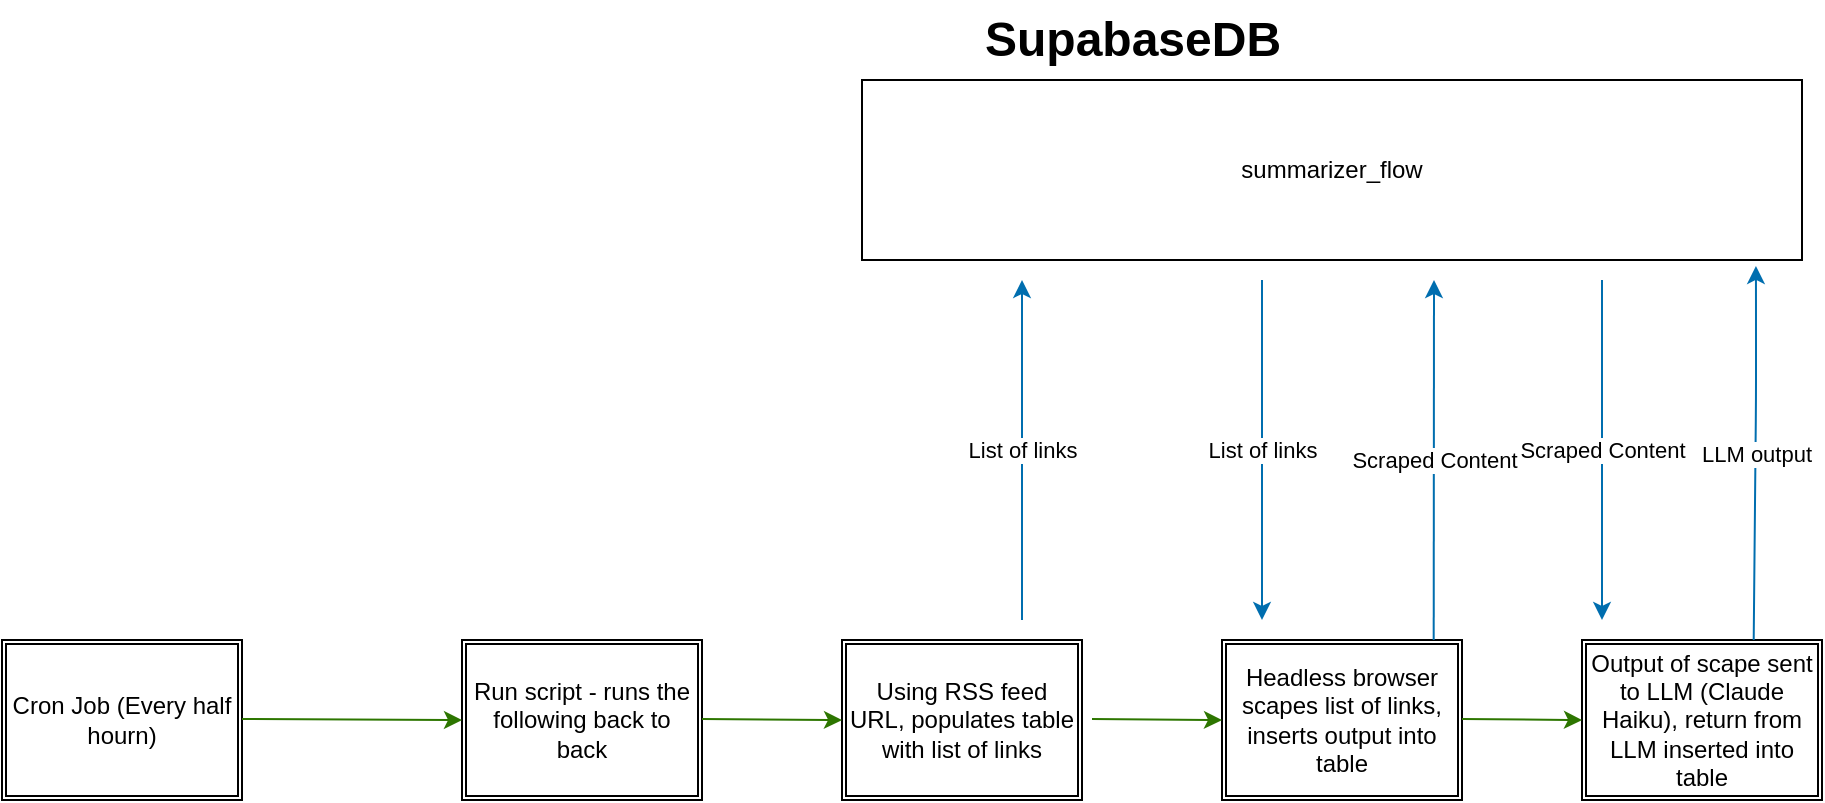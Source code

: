 <mxfile>
    <diagram id="1utIF48bMIx-eq15YqAk" name="Page-1">
        <mxGraphModel dx="2029" dy="773" grid="1" gridSize="10" guides="1" tooltips="1" connect="1" arrows="1" fold="1" page="1" pageScale="1" pageWidth="850" pageHeight="1100" math="0" shadow="0">
            <root>
                <mxCell id="0"/>
                <mxCell id="1" parent="0"/>
                <mxCell id="42" value="" style="edgeStyle=none;html=1;" edge="1" parent="1" source="3" target="6">
                    <mxGeometry relative="1" as="geometry"/>
                </mxCell>
                <mxCell id="43" value="" style="edgeStyle=none;html=1;" edge="1" parent="1" source="3" target="6">
                    <mxGeometry relative="1" as="geometry"/>
                </mxCell>
                <mxCell id="44" value="" style="edgeStyle=none;html=1;" edge="1" parent="1" source="3" target="6">
                    <mxGeometry relative="1" as="geometry"/>
                </mxCell>
                <mxCell id="3" value="SupabaseDB" style="text;strokeColor=none;fillColor=none;html=1;fontSize=24;fontStyle=1;verticalAlign=middle;align=center;" parent="1" vertex="1">
                    <mxGeometry x="205" y="110" width="100" height="40" as="geometry"/>
                </mxCell>
                <UserObject label="summarizer_flow" treeRoot="1" id="6">
                    <mxCell style="whiteSpace=wrap;html=1;align=center;treeFolding=1;treeMoving=1;newEdgeStyle={&quot;edgeStyle&quot;:&quot;elbowEdgeStyle&quot;,&quot;startArrow&quot;:&quot;none&quot;,&quot;endArrow&quot;:&quot;none&quot;};" parent="1" vertex="1">
                        <mxGeometry x="120" y="150" width="470" height="90" as="geometry"/>
                    </mxCell>
                </UserObject>
                <mxCell id="7" value="Cron Job (Every half hourn)" style="shape=ext;double=1;rounded=0;whiteSpace=wrap;html=1;" parent="1" vertex="1">
                    <mxGeometry x="-310" y="430" width="120" height="80" as="geometry"/>
                </mxCell>
                <mxCell id="10" value="Using RSS feed URL, populates table with list of links" style="shape=ext;double=1;rounded=0;whiteSpace=wrap;html=1;" parent="1" vertex="1">
                    <mxGeometry x="110" y="430" width="120" height="80" as="geometry"/>
                </mxCell>
                <mxCell id="11" value="Headless browser scapes list of links, inserts output into table" style="shape=ext;double=1;rounded=0;whiteSpace=wrap;html=1;" parent="1" vertex="1">
                    <mxGeometry x="300" y="430" width="120" height="80" as="geometry"/>
                </mxCell>
                <mxCell id="12" value="Output of scape sent to LLM (Claude Haiku), return from LLM inserted into table" style="shape=ext;double=1;rounded=0;whiteSpace=wrap;html=1;" parent="1" vertex="1">
                    <mxGeometry x="480" y="430" width="120" height="80" as="geometry"/>
                </mxCell>
                <mxCell id="15" value="" style="endArrow=classic;html=1;fillColor=#60a917;strokeColor=#2D7600;" parent="1" edge="1">
                    <mxGeometry width="50" height="50" relative="1" as="geometry">
                        <mxPoint x="235" y="469.5" as="sourcePoint"/>
                        <mxPoint x="300" y="470" as="targetPoint"/>
                    </mxGeometry>
                </mxCell>
                <mxCell id="16" value="" style="endArrow=classic;html=1;fillColor=#60a917;strokeColor=#2D7600;" parent="1" edge="1">
                    <mxGeometry width="50" height="50" relative="1" as="geometry">
                        <mxPoint x="420" y="469.5" as="sourcePoint"/>
                        <mxPoint x="480" y="470" as="targetPoint"/>
                    </mxGeometry>
                </mxCell>
                <mxCell id="19" value="" style="endArrow=classic;html=1;labelBorderColor=default;fillColor=#1ba1e2;strokeColor=#006EAF;" parent="1" edge="1">
                    <mxGeometry relative="1" as="geometry">
                        <mxPoint x="200" y="420" as="sourcePoint"/>
                        <mxPoint x="200" y="250" as="targetPoint"/>
                    </mxGeometry>
                </mxCell>
                <mxCell id="20" value="List of links" style="edgeLabel;resizable=0;html=1;align=center;verticalAlign=middle;" parent="19" connectable="0" vertex="1">
                    <mxGeometry relative="1" as="geometry"/>
                </mxCell>
                <mxCell id="22" value="" style="endArrow=classic;html=1;fillColor=#1ba1e2;strokeColor=#006EAF;" parent="1" edge="1">
                    <mxGeometry relative="1" as="geometry">
                        <mxPoint x="320" y="250" as="sourcePoint"/>
                        <mxPoint x="320" y="420" as="targetPoint"/>
                    </mxGeometry>
                </mxCell>
                <mxCell id="23" value="List of links" style="edgeLabel;resizable=0;html=1;align=center;verticalAlign=middle;" parent="22" connectable="0" vertex="1">
                    <mxGeometry relative="1" as="geometry"/>
                </mxCell>
                <mxCell id="25" value="" style="endArrow=classic;html=1;fillColor=#1ba1e2;strokeColor=#006EAF;" parent="1" edge="1">
                    <mxGeometry relative="1" as="geometry">
                        <mxPoint x="405.85" y="430" as="sourcePoint"/>
                        <mxPoint x="406" y="250" as="targetPoint"/>
                    </mxGeometry>
                </mxCell>
                <mxCell id="26" value="Scraped Content" style="edgeLabel;resizable=0;html=1;align=center;verticalAlign=middle;" parent="25" connectable="0" vertex="1">
                    <mxGeometry relative="1" as="geometry"/>
                </mxCell>
                <mxCell id="28" value="" style="endArrow=classic;html=1;fillColor=#1ba1e2;strokeColor=#006EAF;" parent="1" edge="1">
                    <mxGeometry relative="1" as="geometry">
                        <mxPoint x="490" y="250" as="sourcePoint"/>
                        <mxPoint x="490" y="420" as="targetPoint"/>
                    </mxGeometry>
                </mxCell>
                <mxCell id="29" value="Scraped Content" style="edgeLabel;resizable=0;html=1;align=center;verticalAlign=middle;" parent="28" connectable="0" vertex="1">
                    <mxGeometry relative="1" as="geometry"/>
                </mxCell>
                <mxCell id="30" value="" style="endArrow=classic;html=1;entryX=0.951;entryY=1.033;entryDx=0;entryDy=0;entryPerimeter=0;fillColor=#1ba1e2;strokeColor=#006EAF;" parent="1" target="6" edge="1">
                    <mxGeometry relative="1" as="geometry">
                        <mxPoint x="565.85" y="430" as="sourcePoint"/>
                        <mxPoint x="560" y="250" as="targetPoint"/>
                        <Array as="points">
                            <mxPoint x="567" y="310"/>
                            <mxPoint x="567" y="270"/>
                        </Array>
                    </mxGeometry>
                </mxCell>
                <mxCell id="31" value="LLM output" style="edgeLabel;resizable=0;html=1;align=center;verticalAlign=middle;" parent="30" connectable="0" vertex="1">
                    <mxGeometry relative="1" as="geometry"/>
                </mxCell>
                <mxCell id="32" value="Run script - runs the following back to back" style="shape=ext;double=1;rounded=0;whiteSpace=wrap;html=1;" parent="1" vertex="1">
                    <mxGeometry x="-80" y="430" width="120" height="80" as="geometry"/>
                </mxCell>
                <mxCell id="35" value="" style="endArrow=classic;html=1;entryX=0;entryY=0.5;entryDx=0;entryDy=0;fillColor=#60a917;strokeColor=#2D7600;" edge="1" parent="1" target="32">
                    <mxGeometry width="50" height="50" relative="1" as="geometry">
                        <mxPoint x="-190" y="469.5" as="sourcePoint"/>
                        <mxPoint x="-120" y="469.5" as="targetPoint"/>
                    </mxGeometry>
                </mxCell>
                <mxCell id="38" value="" style="endArrow=classic;html=1;fillColor=#60a917;strokeColor=#2D7600;entryX=0;entryY=0.5;entryDx=0;entryDy=0;" edge="1" parent="1" target="10">
                    <mxGeometry width="50" height="50" relative="1" as="geometry">
                        <mxPoint x="40" y="469.5" as="sourcePoint"/>
                        <mxPoint x="90" y="470" as="targetPoint"/>
                    </mxGeometry>
                </mxCell>
            </root>
        </mxGraphModel>
    </diagram>
</mxfile>